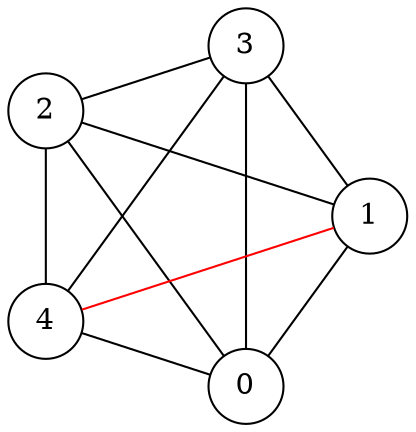 graph "k5_1" {
	layout=circo
	node [ shape=circle ]

	0 -- 1
	0 -- 2
	0 -- 3
	0 -- 4

	1 -- 2
	1 -- 3
	1 -- 4 [color=red]

	2 -- 3
	2 -- 4

	3 -- 4
}
